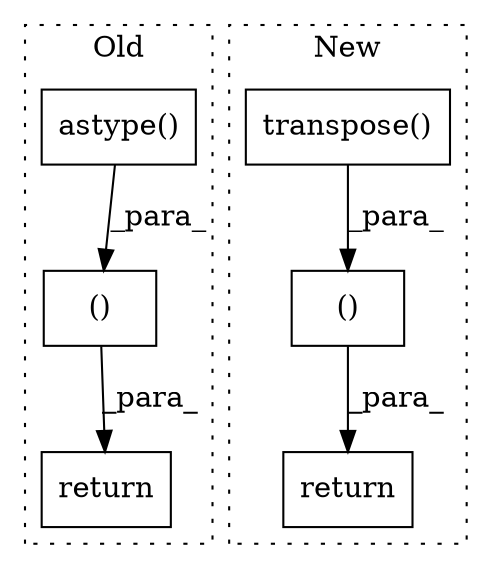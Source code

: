 digraph G {
subgraph cluster0 {
1 [label="astype()" a="75" s="5773,5796" l="13,1" shape="box"];
4 [label="return" a="93" s="6035" l="7" shape="box"];
5 [label="()" a="54" s="6047" l="3" shape="box"];
label = "Old";
style="dotted";
}
subgraph cluster1 {
2 [label="transpose()" a="75" s="6113,6138" l="21,1" shape="box"];
3 [label="return" a="93" s="6212" l="7" shape="box"];
6 [label="()" a="54" s="6229" l="3" shape="box"];
label = "New";
style="dotted";
}
1 -> 5 [label="_para_"];
2 -> 6 [label="_para_"];
5 -> 4 [label="_para_"];
6 -> 3 [label="_para_"];
}